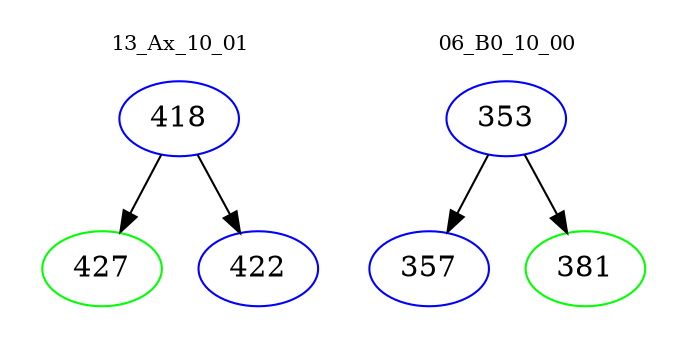 digraph{
subgraph cluster_0 {
color = white
label = "13_Ax_10_01";
fontsize=10;
T0_418 [label="418", color="blue"]
T0_418 -> T0_427 [color="black"]
T0_427 [label="427", color="green"]
T0_418 -> T0_422 [color="black"]
T0_422 [label="422", color="blue"]
}
subgraph cluster_1 {
color = white
label = "06_B0_10_00";
fontsize=10;
T1_353 [label="353", color="blue"]
T1_353 -> T1_357 [color="black"]
T1_357 [label="357", color="blue"]
T1_353 -> T1_381 [color="black"]
T1_381 [label="381", color="green"]
}
}
